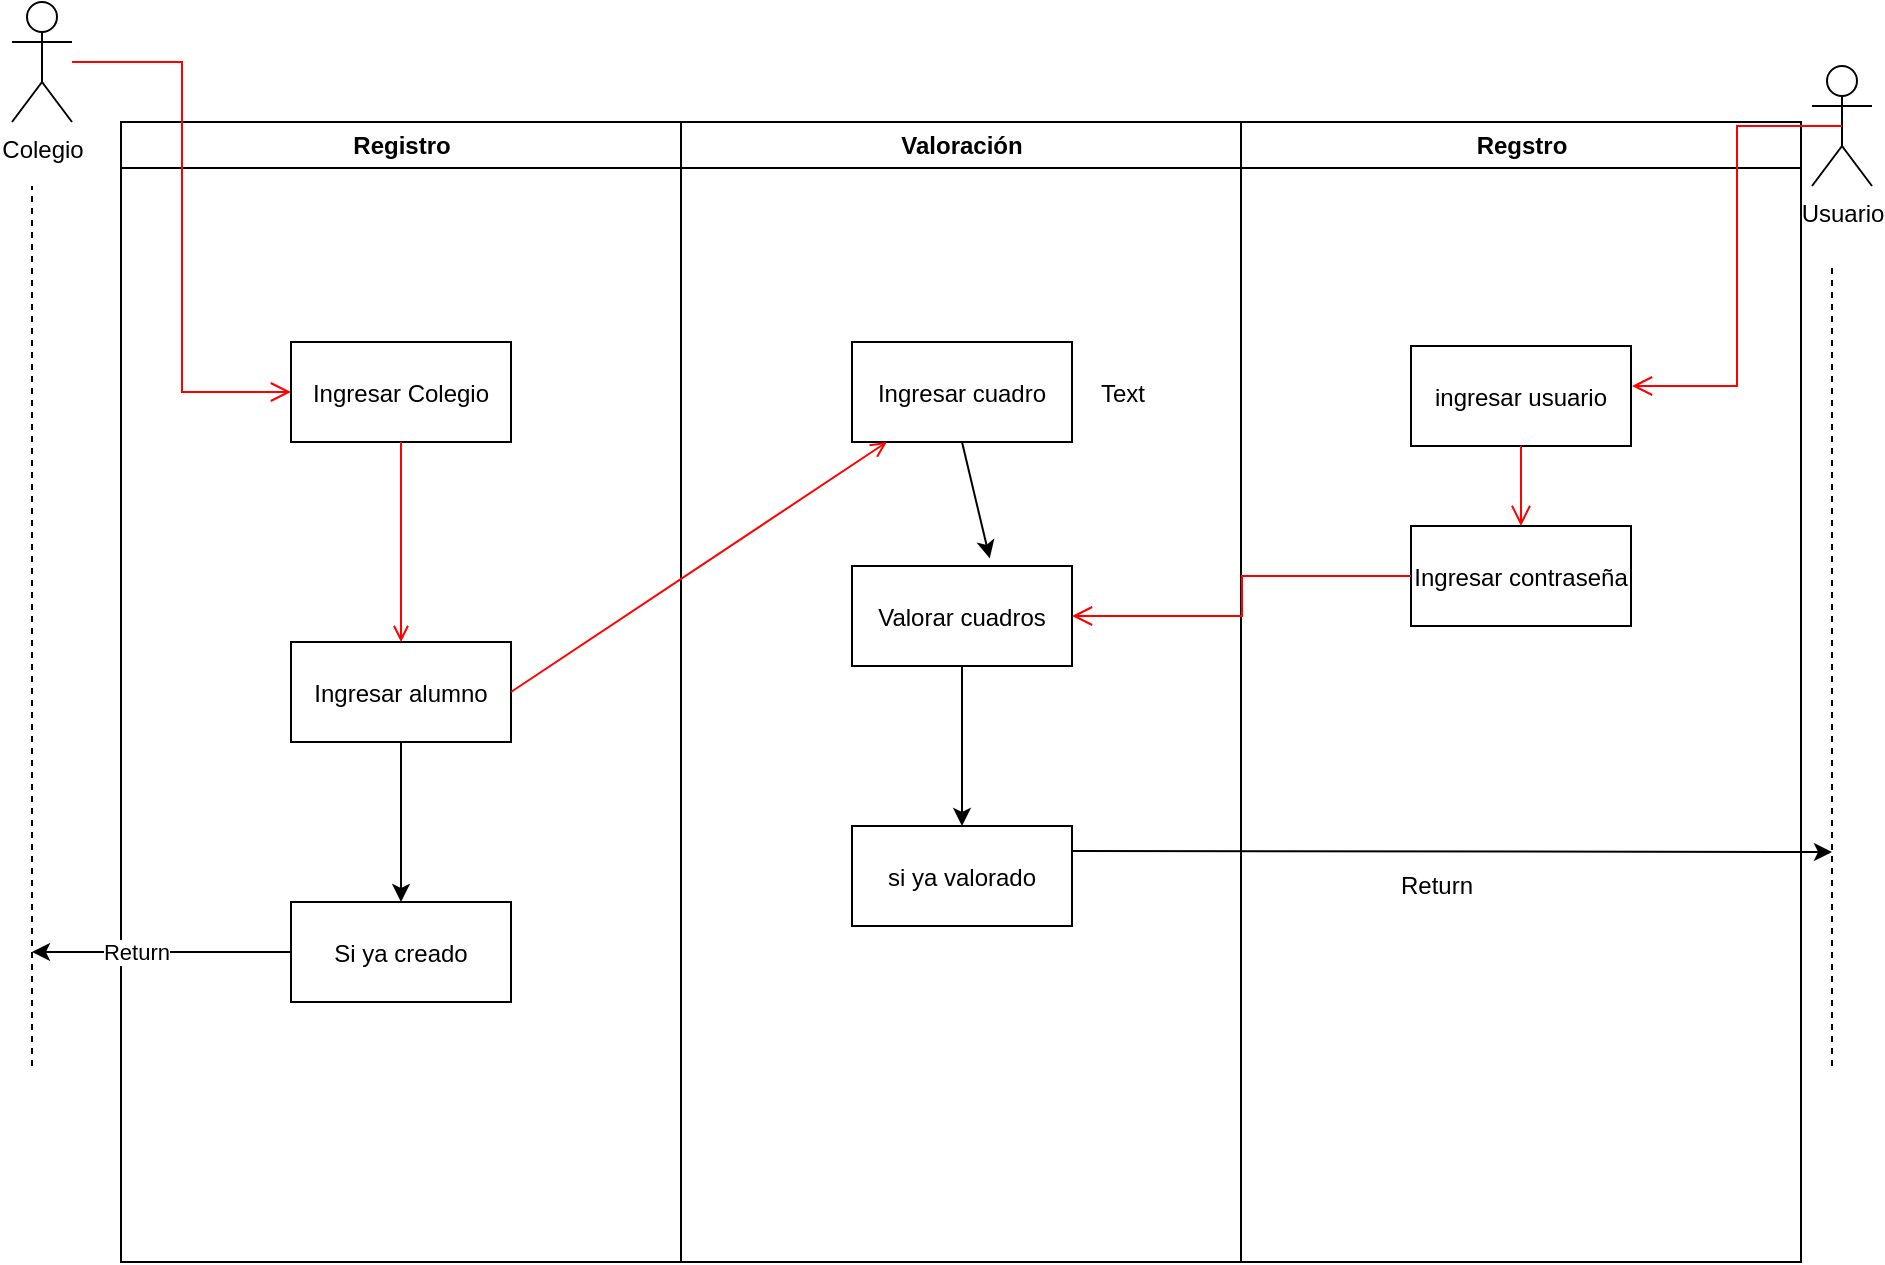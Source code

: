 <mxfile version="13.1.1" type="github"><diagram name="Page-1" id="e7e014a7-5840-1c2e-5031-d8a46d1fe8dd"><mxGraphModel dx="920" dy="818" grid="1" gridSize="10" guides="1" tooltips="1" connect="1" arrows="1" fold="1" page="1" pageScale="1" pageWidth="1169" pageHeight="826" background="#ffffff" math="0" shadow="0"><root><mxCell id="0"/><mxCell id="1" parent="0"/><mxCell id="2" value="Registro" style="swimlane;whiteSpace=wrap" parent="1" vertex="1"><mxGeometry x="164.5" y="128" width="280" height="570" as="geometry"/></mxCell><mxCell id="7" value="Ingresar Colegio" style="" parent="2" vertex="1"><mxGeometry x="85" y="110" width="110" height="50" as="geometry"/></mxCell><mxCell id="KGUwoJx8zg4lqK8F_Bpw-80" value="" style="edgeStyle=orthogonalEdgeStyle;rounded=0;orthogonalLoop=1;jettySize=auto;html=1;" edge="1" parent="2" source="8" target="KGUwoJx8zg4lqK8F_Bpw-79"><mxGeometry relative="1" as="geometry"/></mxCell><mxCell id="8" value="Ingresar alumno" style="" parent="2" vertex="1"><mxGeometry x="85" y="260" width="110" height="50" as="geometry"/></mxCell><mxCell id="KGUwoJx8zg4lqK8F_Bpw-79" value="Si ya creado" style="" vertex="1" parent="2"><mxGeometry x="85" y="390" width="110" height="50" as="geometry"/></mxCell><mxCell id="9" value="" style="endArrow=open;strokeColor=#FF0000;endFill=1;rounded=0" parent="2" source="7" target="8" edge="1"><mxGeometry relative="1" as="geometry"/></mxCell><mxCell id="3" value="Valoración" style="swimlane;whiteSpace=wrap" parent="1" vertex="1"><mxGeometry x="444.5" y="128" width="280" height="570" as="geometry"/></mxCell><mxCell id="16" value="Ingresar cuadro" style="" parent="3" vertex="1"><mxGeometry x="85.5" y="110" width="110" height="50" as="geometry"/></mxCell><mxCell id="KGUwoJx8zg4lqK8F_Bpw-87" value="Text" style="text;html=1;align=center;verticalAlign=middle;resizable=0;points=[];autosize=1;" vertex="1" parent="3"><mxGeometry x="200.5" y="126" width="40" height="20" as="geometry"/></mxCell><mxCell id="4" value="Regstro" style="swimlane;whiteSpace=wrap" parent="1" vertex="1"><mxGeometry x="724.5" y="128" width="280" height="570" as="geometry"/></mxCell><mxCell id="33" value="ingresar usuario" style="" parent="4" vertex="1"><mxGeometry x="85" y="112" width="110" height="50" as="geometry"/></mxCell><mxCell id="KGUwoJx8zg4lqK8F_Bpw-44" value="Ingresar contraseña" style="" vertex="1" parent="4"><mxGeometry x="85" y="202" width="110" height="50" as="geometry"/></mxCell><mxCell id="KGUwoJx8zg4lqK8F_Bpw-45" value="" style="edgeStyle=elbowEdgeStyle;elbow=horizontal;verticalAlign=bottom;endArrow=open;endSize=8;strokeColor=#FF0000;endFill=1;rounded=0;exitX=0.5;exitY=1;exitDx=0;exitDy=0;entryX=0.5;entryY=0;entryDx=0;entryDy=0;" edge="1" parent="4" source="33" target="KGUwoJx8zg4lqK8F_Bpw-44"><mxGeometry x="-665" y="-58" as="geometry"><mxPoint x="-185" y="160" as="targetPoint"/><mxPoint x="-185.5" y="120" as="sourcePoint"/></mxGeometry></mxCell><mxCell id="KGUwoJx8zg4lqK8F_Bpw-78" value="Return" style="text;html=1;align=center;verticalAlign=middle;resizable=0;points=[];autosize=1;" vertex="1" parent="4"><mxGeometry x="72.5" y="372" width="50" height="20" as="geometry"/></mxCell><mxCell id="20" value="" style="endArrow=open;strokeColor=#FF0000;endFill=1;rounded=0;exitX=1;exitY=0.5;exitDx=0;exitDy=0;" parent="1" source="8" target="16" edge="1"><mxGeometry relative="1" as="geometry"><mxPoint x="500" y="373" as="targetPoint"/></mxGeometry></mxCell><mxCell id="KGUwoJx8zg4lqK8F_Bpw-42" value="Colegio" style="shape=umlActor;verticalLabelPosition=bottom;labelBackgroundColor=#ffffff;verticalAlign=top;html=1;outlineConnect=0;" vertex="1" parent="1"><mxGeometry x="110" y="68" width="30" height="60" as="geometry"/></mxCell><mxCell id="KGUwoJx8zg4lqK8F_Bpw-43" value="Usuario" style="shape=umlActor;verticalLabelPosition=bottom;labelBackgroundColor=#ffffff;verticalAlign=top;html=1;outlineConnect=0;" vertex="1" parent="1"><mxGeometry x="1010" y="100" width="30" height="60" as="geometry"/></mxCell><mxCell id="6" value="" style="edgeStyle=elbowEdgeStyle;elbow=horizontal;verticalAlign=bottom;endArrow=open;endSize=8;strokeColor=#FF0000;endFill=1;rounded=0" parent="1" source="KGUwoJx8zg4lqK8F_Bpw-42" target="7" edge="1"><mxGeometry x="264.5" y="168" as="geometry"><mxPoint x="279.5" y="238" as="targetPoint"/><mxPoint x="279.5" y="198" as="sourcePoint"/></mxGeometry></mxCell><mxCell id="KGUwoJx8zg4lqK8F_Bpw-59" value="" style="edgeStyle=elbowEdgeStyle;elbow=horizontal;verticalAlign=bottom;endArrow=open;endSize=8;strokeColor=#FF0000;endFill=1;rounded=0;exitX=0.5;exitY=0.5;exitDx=0;exitDy=0;exitPerimeter=0;" edge="1" parent="1" source="KGUwoJx8zg4lqK8F_Bpw-43"><mxGeometry x="274.5" y="178" as="geometry"><mxPoint x="920" y="260" as="targetPoint"/><mxPoint x="150" y="108" as="sourcePoint"/></mxGeometry></mxCell><mxCell id="KGUwoJx8zg4lqK8F_Bpw-76" value="" style="edgeStyle=orthogonalEdgeStyle;rounded=0;orthogonalLoop=1;jettySize=auto;html=1;" edge="1" parent="1" source="KGUwoJx8zg4lqK8F_Bpw-61" target="KGUwoJx8zg4lqK8F_Bpw-75"><mxGeometry relative="1" as="geometry"/></mxCell><mxCell id="KGUwoJx8zg4lqK8F_Bpw-61" value="Valorar cuadros" style="" vertex="1" parent="1"><mxGeometry x="530" y="350" width="110" height="50" as="geometry"/></mxCell><mxCell id="KGUwoJx8zg4lqK8F_Bpw-75" value="si ya valorado" style="" vertex="1" parent="1"><mxGeometry x="530" y="480" width="110" height="50" as="geometry"/></mxCell><mxCell id="KGUwoJx8zg4lqK8F_Bpw-63" value="" style="edgeStyle=elbowEdgeStyle;elbow=horizontal;verticalAlign=bottom;endArrow=open;endSize=8;strokeColor=#FF0000;endFill=1;rounded=0;exitX=0;exitY=0.5;exitDx=0;exitDy=0;entryX=1;entryY=0.5;entryDx=0;entryDy=0;" edge="1" parent="1" source="KGUwoJx8zg4lqK8F_Bpw-44" target="KGUwoJx8zg4lqK8F_Bpw-61"><mxGeometry x="-655" y="-48" as="geometry"><mxPoint x="874.5" y="340" as="targetPoint"/><mxPoint x="874.5" y="300" as="sourcePoint"/></mxGeometry></mxCell><mxCell id="KGUwoJx8zg4lqK8F_Bpw-66" value="" style="endArrow=classic;html=1;entryX=0.626;entryY=-0.076;entryDx=0;entryDy=0;entryPerimeter=0;exitX=0.5;exitY=1;exitDx=0;exitDy=0;" edge="1" parent="1" source="16" target="KGUwoJx8zg4lqK8F_Bpw-61"><mxGeometry width="50" height="50" relative="1" as="geometry"><mxPoint x="550" y="330" as="sourcePoint"/><mxPoint x="600" y="280" as="targetPoint"/></mxGeometry></mxCell><mxCell id="KGUwoJx8zg4lqK8F_Bpw-73" value="" style="endArrow=none;dashed=1;html=1;" edge="1" parent="1"><mxGeometry width="50" height="50" relative="1" as="geometry"><mxPoint x="120" y="600" as="sourcePoint"/><mxPoint x="120" y="160" as="targetPoint"/></mxGeometry></mxCell><mxCell id="KGUwoJx8zg4lqK8F_Bpw-74" value="" style="endArrow=none;dashed=1;html=1;" edge="1" parent="1"><mxGeometry width="50" height="50" relative="1" as="geometry"><mxPoint x="1020" y="600" as="sourcePoint"/><mxPoint x="1020" y="200" as="targetPoint"/></mxGeometry></mxCell><mxCell id="KGUwoJx8zg4lqK8F_Bpw-77" value="" style="endArrow=classic;html=1;exitX=1;exitY=0.25;exitDx=0;exitDy=0;" edge="1" parent="1" source="KGUwoJx8zg4lqK8F_Bpw-75"><mxGeometry width="50" height="50" relative="1" as="geometry"><mxPoint x="550" y="310" as="sourcePoint"/><mxPoint x="1020" y="493" as="targetPoint"/></mxGeometry></mxCell><mxCell id="KGUwoJx8zg4lqK8F_Bpw-82" value="" style="endArrow=classic;html=1;exitX=0;exitY=0.5;exitDx=0;exitDy=0;" edge="1" parent="1" source="KGUwoJx8zg4lqK8F_Bpw-79"><mxGeometry width="50" height="50" relative="1" as="geometry"><mxPoint x="550" y="310" as="sourcePoint"/><mxPoint x="120" y="543" as="targetPoint"/></mxGeometry></mxCell><mxCell id="KGUwoJx8zg4lqK8F_Bpw-85" value="Return" style="edgeLabel;html=1;align=center;verticalAlign=middle;resizable=0;points=[];" vertex="1" connectable="0" parent="KGUwoJx8zg4lqK8F_Bpw-82"><mxGeometry x="0.201" relative="1" as="geometry"><mxPoint as="offset"/></mxGeometry></mxCell></root></mxGraphModel></diagram></mxfile>